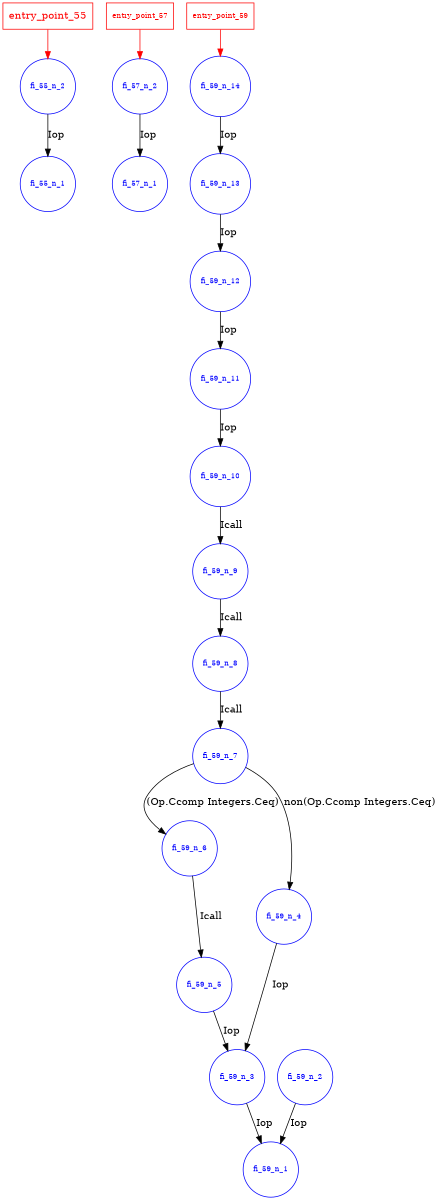 digraph cfg{
size="8,8!"edge [dir=one, color=red, style=filled,fontcolor=black, penwidth=1] ;
node [shape=box, color=red, fontcolor=red] ; 
 f_entry_55_2[color=red,label= "entry_point_55" ];
 node [shape=circle, fontsize=10, peripheries=1, color=blue, fontcolor=blue] ; 
 f_entry_55_2 -> fi_55_n_2;
edge [dir=one, color=black, style=filled,fontcolor=black, penwidth=1] ;
fi_55_n_2 -> fi_55_n_1 [label="Iop  "]; 

edge [dir=one, color=red, style=filled,fontcolor=black, penwidth=1] ;
node [shape=box, color=red, fontcolor=red] ; 
 f_entry_57_2[color=red,label= "entry_point_57" ];
 node [shape=circle, fontsize=10, peripheries=1, color=blue, fontcolor=blue] ; 
 f_entry_57_2 -> fi_57_n_2;
edge [dir=one, color=black, style=filled,fontcolor=black, penwidth=1] ;
fi_57_n_2 -> fi_57_n_1 [label="Iop  "]; 

edge [dir=one, color=red, style=filled,fontcolor=black, penwidth=1] ;
node [shape=box, color=red, fontcolor=red] ; 
 f_entry_59_14[color=red,label= "entry_point_59" ];
 node [shape=circle, fontsize=10, peripheries=1, color=blue, fontcolor=blue] ; 
 f_entry_59_14 -> fi_59_n_14;
edge [dir=one, color=black, style=filled,fontcolor=black, penwidth=1] ;
fi_59_n_14 -> fi_59_n_13 [label="Iop  "]; 
fi_59_n_13 -> fi_59_n_12 [label="Iop  "]; 
fi_59_n_12 -> fi_59_n_11 [label="Iop  "]; 
fi_59_n_11 -> fi_59_n_10 [label="Iop  "]; 
fi_59_n_10 -> fi_59_n_9 [label="Icall  "]; 
fi_59_n_9 -> fi_59_n_8 [label="Icall  "]; 
fi_59_n_8 -> fi_59_n_7 [label="Icall  "]; 
fi_59_n_7 -> fi_59_n_6 [label="(Op.Ccomp Integers.Ceq)"]; 
fi_59_n_7 -> fi_59_n_4 [label="non(Op.Ccomp Integers.Ceq)"]; 
fi_59_n_6 -> fi_59_n_5 [label="Icall  "]; 
fi_59_n_5 -> fi_59_n_3 [label="Iop  "]; 
fi_59_n_4 -> fi_59_n_3 [label="Iop  "]; 
fi_59_n_3 -> fi_59_n_1 [label="Iop  "]; 
fi_59_n_2 -> fi_59_n_1 [label="Iop  "]; 

 }
